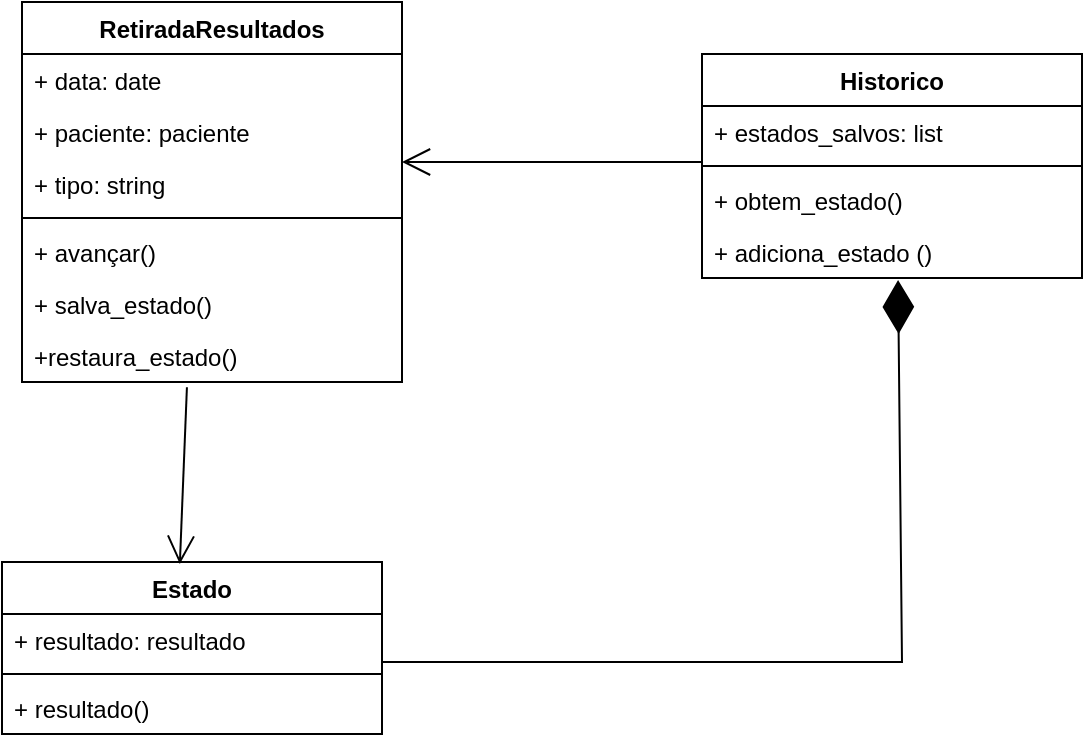 <mxfile version="17.2.5" type="device"><diagram id="qZHwvC_FW-ZlKwlQ909l" name="Page-1"><mxGraphModel dx="1293" dy="641" grid="1" gridSize="10" guides="1" tooltips="1" connect="1" arrows="1" fold="1" page="1" pageScale="1" pageWidth="3300" pageHeight="4681" math="0" shadow="0"><root><mxCell id="0"/><mxCell id="1" parent="0"/><mxCell id="v9E4wsOs6oJlKrzALiWy-1" value="RetiradaResultados" style="swimlane;fontStyle=1;align=center;verticalAlign=top;childLayout=stackLayout;horizontal=1;startSize=26;horizontalStack=0;resizeParent=1;resizeParentMax=0;resizeLast=0;collapsible=1;marginBottom=0;" parent="1" vertex="1"><mxGeometry x="640" y="260" width="190" height="190" as="geometry"/></mxCell><mxCell id="v9E4wsOs6oJlKrzALiWy-2" value="+ data: date" style="text;strokeColor=none;fillColor=none;align=left;verticalAlign=top;spacingLeft=4;spacingRight=4;overflow=hidden;rotatable=0;points=[[0,0.5],[1,0.5]];portConstraint=eastwest;" parent="v9E4wsOs6oJlKrzALiWy-1" vertex="1"><mxGeometry y="26" width="190" height="26" as="geometry"/></mxCell><mxCell id="vS1DDD9ZxtPFV6NEcHFQ-1" value="+ paciente: paciente" style="text;strokeColor=none;fillColor=none;align=left;verticalAlign=top;spacingLeft=4;spacingRight=4;overflow=hidden;rotatable=0;points=[[0,0.5],[1,0.5]];portConstraint=eastwest;" vertex="1" parent="v9E4wsOs6oJlKrzALiWy-1"><mxGeometry y="52" width="190" height="26" as="geometry"/></mxCell><mxCell id="vS1DDD9ZxtPFV6NEcHFQ-2" value="+ tipo: string" style="text;strokeColor=none;fillColor=none;align=left;verticalAlign=top;spacingLeft=4;spacingRight=4;overflow=hidden;rotatable=0;points=[[0,0.5],[1,0.5]];portConstraint=eastwest;" vertex="1" parent="v9E4wsOs6oJlKrzALiWy-1"><mxGeometry y="78" width="190" height="26" as="geometry"/></mxCell><mxCell id="v9E4wsOs6oJlKrzALiWy-3" value="" style="line;strokeWidth=1;fillColor=none;align=left;verticalAlign=middle;spacingTop=-1;spacingLeft=3;spacingRight=3;rotatable=0;labelPosition=right;points=[];portConstraint=eastwest;" parent="v9E4wsOs6oJlKrzALiWy-1" vertex="1"><mxGeometry y="104" width="190" height="8" as="geometry"/></mxCell><mxCell id="v9E4wsOs6oJlKrzALiWy-4" value="+ avançar()" style="text;strokeColor=none;fillColor=none;align=left;verticalAlign=top;spacingLeft=4;spacingRight=4;overflow=hidden;rotatable=0;points=[[0,0.5],[1,0.5]];portConstraint=eastwest;" parent="v9E4wsOs6oJlKrzALiWy-1" vertex="1"><mxGeometry y="112" width="190" height="26" as="geometry"/></mxCell><mxCell id="v9E4wsOs6oJlKrzALiWy-80" value="+ salva_estado()&#10;" style="text;strokeColor=none;fillColor=none;align=left;verticalAlign=top;spacingLeft=4;spacingRight=4;overflow=hidden;rotatable=0;points=[[0,0.5],[1,0.5]];portConstraint=eastwest;" parent="v9E4wsOs6oJlKrzALiWy-1" vertex="1"><mxGeometry y="138" width="190" height="26" as="geometry"/></mxCell><mxCell id="v9E4wsOs6oJlKrzALiWy-5" value="+restaura_estado()&#10;&#10;" style="text;strokeColor=none;fillColor=none;align=left;verticalAlign=top;spacingLeft=4;spacingRight=4;overflow=hidden;rotatable=0;points=[[0,0.5],[1,0.5]];portConstraint=eastwest;" parent="v9E4wsOs6oJlKrzALiWy-1" vertex="1"><mxGeometry y="164" width="190" height="26" as="geometry"/></mxCell><mxCell id="v9E4wsOs6oJlKrzALiWy-16" value="Estado" style="swimlane;fontStyle=1;align=center;verticalAlign=top;childLayout=stackLayout;horizontal=1;startSize=26;horizontalStack=0;resizeParent=1;resizeParentMax=0;resizeLast=0;collapsible=1;marginBottom=0;" parent="1" vertex="1"><mxGeometry x="630" y="540" width="190" height="86" as="geometry"/></mxCell><mxCell id="v9E4wsOs6oJlKrzALiWy-17" value="+ resultado: resultado" style="text;strokeColor=none;fillColor=none;align=left;verticalAlign=top;spacingLeft=4;spacingRight=4;overflow=hidden;rotatable=0;points=[[0,0.5],[1,0.5]];portConstraint=eastwest;" parent="v9E4wsOs6oJlKrzALiWy-16" vertex="1"><mxGeometry y="26" width="190" height="26" as="geometry"/></mxCell><mxCell id="v9E4wsOs6oJlKrzALiWy-18" value="" style="line;strokeWidth=1;fillColor=none;align=left;verticalAlign=middle;spacingTop=-1;spacingLeft=3;spacingRight=3;rotatable=0;labelPosition=right;points=[];portConstraint=eastwest;" parent="v9E4wsOs6oJlKrzALiWy-16" vertex="1"><mxGeometry y="52" width="190" height="8" as="geometry"/></mxCell><mxCell id="v9E4wsOs6oJlKrzALiWy-20" value="+ resultado()" style="text;strokeColor=none;fillColor=none;align=left;verticalAlign=top;spacingLeft=4;spacingRight=4;overflow=hidden;rotatable=0;points=[[0,0.5],[1,0.5]];portConstraint=eastwest;" parent="v9E4wsOs6oJlKrzALiWy-16" vertex="1"><mxGeometry y="60" width="190" height="26" as="geometry"/></mxCell><mxCell id="v9E4wsOs6oJlKrzALiWy-26" value="Historico" style="swimlane;fontStyle=1;align=center;verticalAlign=top;childLayout=stackLayout;horizontal=1;startSize=26;horizontalStack=0;resizeParent=1;resizeParentMax=0;resizeLast=0;collapsible=1;marginBottom=0;" parent="1" vertex="1"><mxGeometry x="980" y="286" width="190" height="112" as="geometry"/></mxCell><mxCell id="v9E4wsOs6oJlKrzALiWy-27" value="+ estados_salvos: list" style="text;strokeColor=none;fillColor=none;align=left;verticalAlign=top;spacingLeft=4;spacingRight=4;overflow=hidden;rotatable=0;points=[[0,0.5],[1,0.5]];portConstraint=eastwest;" parent="v9E4wsOs6oJlKrzALiWy-26" vertex="1"><mxGeometry y="26" width="190" height="26" as="geometry"/></mxCell><mxCell id="v9E4wsOs6oJlKrzALiWy-28" value="" style="line;strokeWidth=1;fillColor=none;align=left;verticalAlign=middle;spacingTop=-1;spacingLeft=3;spacingRight=3;rotatable=0;labelPosition=right;points=[];portConstraint=eastwest;" parent="v9E4wsOs6oJlKrzALiWy-26" vertex="1"><mxGeometry y="52" width="190" height="8" as="geometry"/></mxCell><mxCell id="v9E4wsOs6oJlKrzALiWy-29" value="+ obtem_estado()" style="text;strokeColor=none;fillColor=none;align=left;verticalAlign=top;spacingLeft=4;spacingRight=4;overflow=hidden;rotatable=0;points=[[0,0.5],[1,0.5]];portConstraint=eastwest;" parent="v9E4wsOs6oJlKrzALiWy-26" vertex="1"><mxGeometry y="60" width="190" height="26" as="geometry"/></mxCell><mxCell id="v9E4wsOs6oJlKrzALiWy-30" value="+ adiciona_estado ()" style="text;strokeColor=none;fillColor=none;align=left;verticalAlign=top;spacingLeft=4;spacingRight=4;overflow=hidden;rotatable=0;points=[[0,0.5],[1,0.5]];portConstraint=eastwest;" parent="v9E4wsOs6oJlKrzALiWy-26" vertex="1"><mxGeometry y="86" width="190" height="26" as="geometry"/></mxCell><mxCell id="v9E4wsOs6oJlKrzALiWy-81" value="" style="endArrow=open;endFill=1;endSize=12;html=1;rounded=0;entryX=0.468;entryY=0.012;entryDx=0;entryDy=0;entryPerimeter=0;exitX=0.434;exitY=1.101;exitDx=0;exitDy=0;exitPerimeter=0;" parent="1" target="v9E4wsOs6oJlKrzALiWy-16" edge="1" source="v9E4wsOs6oJlKrzALiWy-5"><mxGeometry width="160" relative="1" as="geometry"><mxPoint x="730" y="400" as="sourcePoint"/><mxPoint x="1140" y="500" as="targetPoint"/></mxGeometry></mxCell><mxCell id="v9E4wsOs6oJlKrzALiWy-82" value="" style="endArrow=diamondThin;endFill=1;endSize=24;html=1;rounded=0;exitX=1;exitY=0.923;exitDx=0;exitDy=0;exitPerimeter=0;entryX=0.516;entryY=1.038;entryDx=0;entryDy=0;entryPerimeter=0;" parent="1" source="v9E4wsOs6oJlKrzALiWy-17" target="v9E4wsOs6oJlKrzALiWy-30" edge="1"><mxGeometry width="160" relative="1" as="geometry"><mxPoint x="980" y="500" as="sourcePoint"/><mxPoint x="1140" y="500" as="targetPoint"/><Array as="points"><mxPoint x="1080" y="590"/></Array></mxGeometry></mxCell><mxCell id="v9E4wsOs6oJlKrzALiWy-83" value="" style="endArrow=open;endFill=1;endSize=12;html=1;rounded=0;" parent="1" edge="1"><mxGeometry width="160" relative="1" as="geometry"><mxPoint x="980" y="340" as="sourcePoint"/><mxPoint x="830" y="340" as="targetPoint"/></mxGeometry></mxCell></root></mxGraphModel></diagram></mxfile>